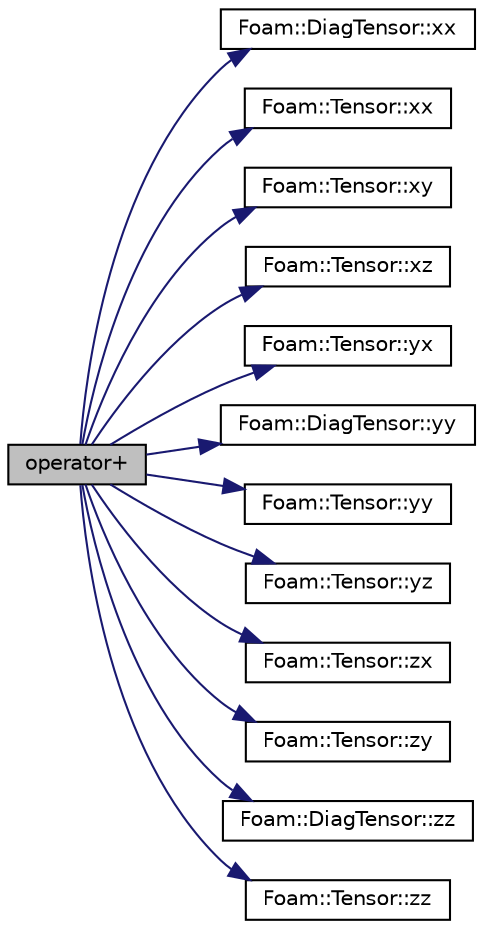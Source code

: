 digraph "operator+"
{
  bgcolor="transparent";
  edge [fontname="Helvetica",fontsize="10",labelfontname="Helvetica",labelfontsize="10"];
  node [fontname="Helvetica",fontsize="10",shape=record];
  rankdir="LR";
  Node1 [label="operator+",height=0.2,width=0.4,color="black", fillcolor="grey75", style="filled", fontcolor="black"];
  Node1 -> Node2 [color="midnightblue",fontsize="10",style="solid",fontname="Helvetica"];
  Node2 [label="Foam::DiagTensor::xx",height=0.2,width=0.4,color="black",URL="$a00524.html#adefeff2f0e457c0e62a5e9d1292e3569"];
  Node1 -> Node3 [color="midnightblue",fontsize="10",style="solid",fontname="Helvetica"];
  Node3 [label="Foam::Tensor::xx",height=0.2,width=0.4,color="black",URL="$a02639.html#adefeff2f0e457c0e62a5e9d1292e3569"];
  Node1 -> Node4 [color="midnightblue",fontsize="10",style="solid",fontname="Helvetica"];
  Node4 [label="Foam::Tensor::xy",height=0.2,width=0.4,color="black",URL="$a02639.html#a9eba447e6738c78e6b0694c15b09236e"];
  Node1 -> Node5 [color="midnightblue",fontsize="10",style="solid",fontname="Helvetica"];
  Node5 [label="Foam::Tensor::xz",height=0.2,width=0.4,color="black",URL="$a02639.html#a217bb40fe6bbc4fd0d1f61fb1585d47e"];
  Node1 -> Node6 [color="midnightblue",fontsize="10",style="solid",fontname="Helvetica"];
  Node6 [label="Foam::Tensor::yx",height=0.2,width=0.4,color="black",URL="$a02639.html#a6db6b3dd02257844bb6fc0b9bf95ff5c"];
  Node1 -> Node7 [color="midnightblue",fontsize="10",style="solid",fontname="Helvetica"];
  Node7 [label="Foam::DiagTensor::yy",height=0.2,width=0.4,color="black",URL="$a00524.html#a1fabd792063b2f2c0c53693512a5baeb"];
  Node1 -> Node8 [color="midnightblue",fontsize="10",style="solid",fontname="Helvetica"];
  Node8 [label="Foam::Tensor::yy",height=0.2,width=0.4,color="black",URL="$a02639.html#a1fabd792063b2f2c0c53693512a5baeb"];
  Node1 -> Node9 [color="midnightblue",fontsize="10",style="solid",fontname="Helvetica"];
  Node9 [label="Foam::Tensor::yz",height=0.2,width=0.4,color="black",URL="$a02639.html#aded7c943a25c96a9b28f63116b1060c8"];
  Node1 -> Node10 [color="midnightblue",fontsize="10",style="solid",fontname="Helvetica"];
  Node10 [label="Foam::Tensor::zx",height=0.2,width=0.4,color="black",URL="$a02639.html#a7222a378de92a8c4aef02b0c26d33dcd"];
  Node1 -> Node11 [color="midnightblue",fontsize="10",style="solid",fontname="Helvetica"];
  Node11 [label="Foam::Tensor::zy",height=0.2,width=0.4,color="black",URL="$a02639.html#ab6046e7336c8423b79112ae4b13e66ca"];
  Node1 -> Node12 [color="midnightblue",fontsize="10",style="solid",fontname="Helvetica"];
  Node12 [label="Foam::DiagTensor::zz",height=0.2,width=0.4,color="black",URL="$a00524.html#ad557e07a1361f2a9875b25deead0beb8"];
  Node1 -> Node13 [color="midnightblue",fontsize="10",style="solid",fontname="Helvetica"];
  Node13 [label="Foam::Tensor::zz",height=0.2,width=0.4,color="black",URL="$a02639.html#ad557e07a1361f2a9875b25deead0beb8"];
}
